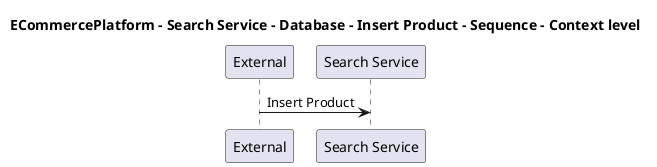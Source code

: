 @startuml

title ECommercePlatform - Search Service - Database - Insert Product - Sequence - Context level

participant "External" as C4InterFlow.SoftwareSystems.ExternalSystem
participant "Search Service" as ECommercePlatform.SoftwareSystems.SearchService

C4InterFlow.SoftwareSystems.ExternalSystem -> ECommercePlatform.SoftwareSystems.SearchService : Insert Product


@enduml
